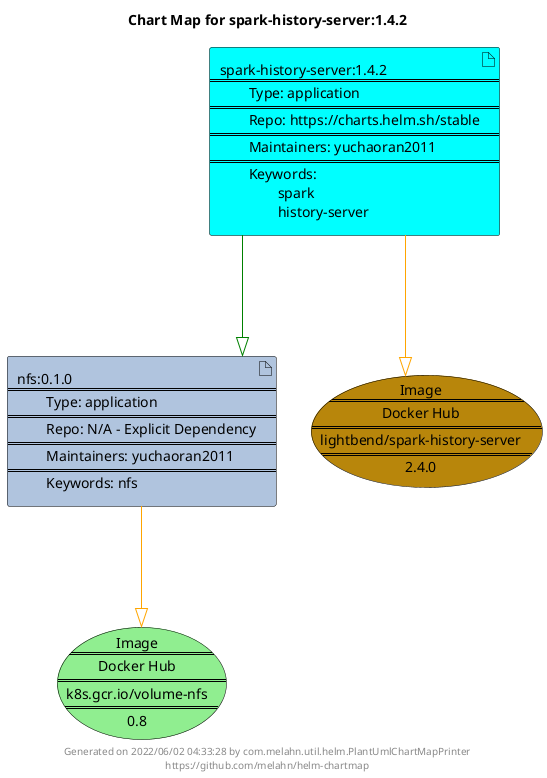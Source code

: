 @startuml
skinparam linetype ortho
skinparam backgroundColor white
skinparam usecaseBorderColor black
skinparam usecaseArrowColor LightSlateGray
skinparam artifactBorderColor black
skinparam artifactArrowColor LightSlateGray

title Chart Map for spark-history-server:1.4.2

'There are 2 referenced Helm Charts
artifact "spark-history-server:1.4.2\n====\n\tType: application\n====\n\tRepo: https://charts.helm.sh/stable\n====\n\tMaintainers: yuchaoran2011\n====\n\tKeywords: \n\t\tspark\n\t\thistory-server" as spark_history_server_1_4_2 #Cyan
artifact "nfs:0.1.0\n====\n\tType: application\n====\n\tRepo: N/A - Explicit Dependency\n====\n\tMaintainers: yuchaoran2011\n====\n\tKeywords: nfs" as nfs_0_1_0 #LightSteelBlue

'There are 2 referenced Docker Images
usecase "Image\n====\nDocker Hub\n====\nk8s.gcr.io/volume-nfs\n====\n0.8" as k8s_gcr_io_volume_nfs_0_8 #LightGreen
usecase "Image\n====\nDocker Hub\n====\nlightbend/spark-history-server\n====\n2.4.0" as lightbend_spark_history_server_2_4_0 #DarkGoldenRod

'Chart Dependencies
spark_history_server_1_4_2--[#green]-|>nfs_0_1_0
spark_history_server_1_4_2--[#orange]-|>lightbend_spark_history_server_2_4_0
nfs_0_1_0--[#orange]-|>k8s_gcr_io_volume_nfs_0_8

center footer Generated on 2022/06/02 04:33:28 by com.melahn.util.helm.PlantUmlChartMapPrinter\nhttps://github.com/melahn/helm-chartmap
@enduml
